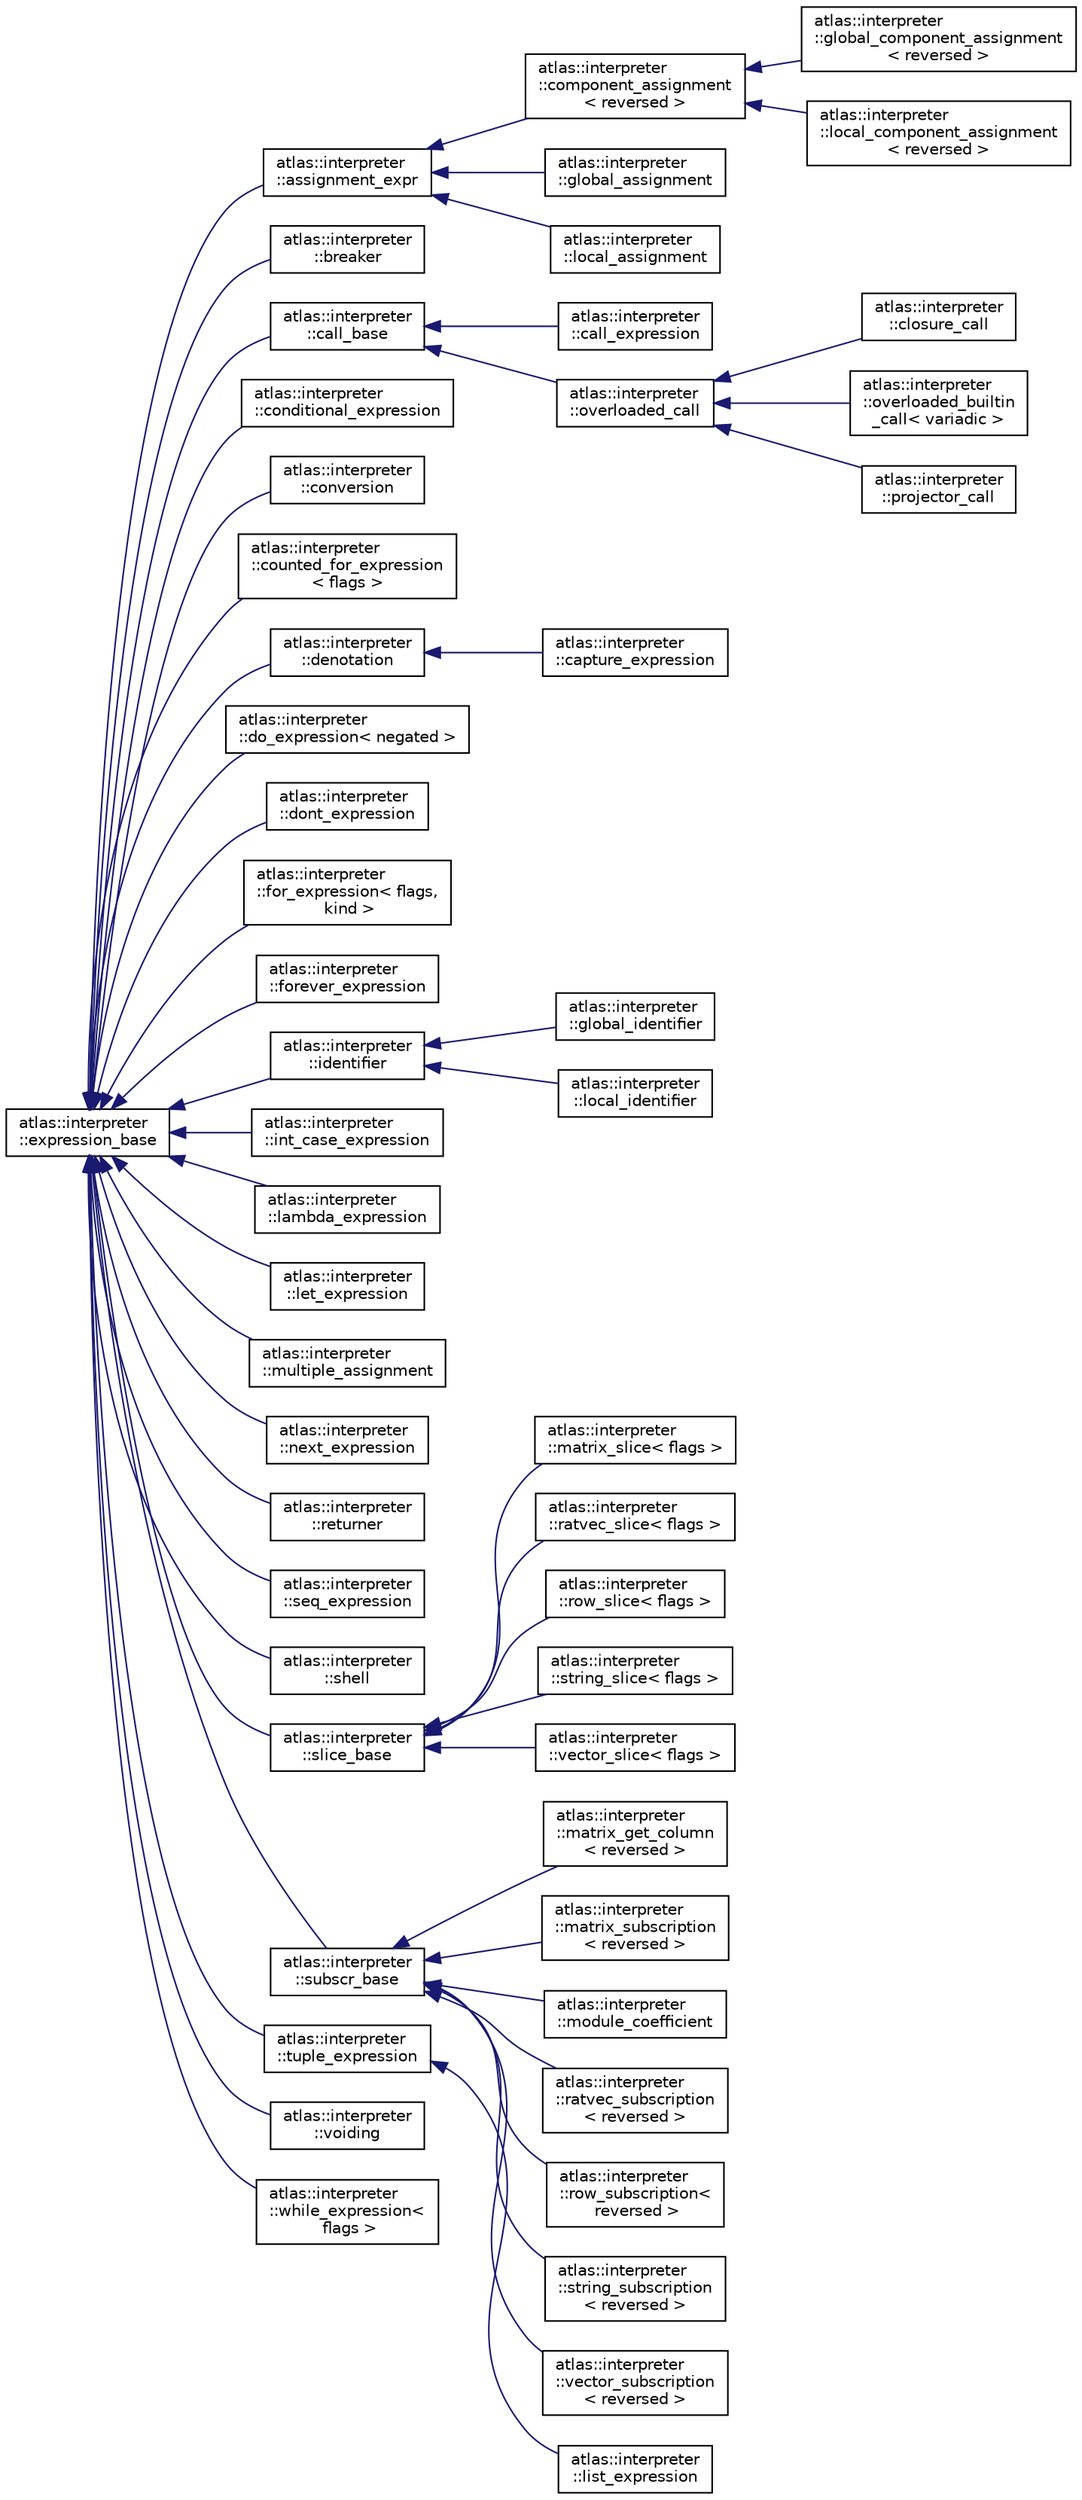 digraph "Graphical Class Hierarchy"
{
  edge [fontname="Helvetica",fontsize="10",labelfontname="Helvetica",labelfontsize="10"];
  node [fontname="Helvetica",fontsize="10",shape=record];
  rankdir="LR";
  Node1 [label="atlas::interpreter\l::expression_base",height=0.2,width=0.4,color="black", fillcolor="white", style="filled",URL="$structatlas_1_1interpreter_1_1expression__base.html"];
  Node1 -> Node2 [dir="back",color="midnightblue",fontsize="10",style="solid",fontname="Helvetica"];
  Node2 [label="atlas::interpreter\l::assignment_expr",height=0.2,width=0.4,color="black", fillcolor="white", style="filled",URL="$structatlas_1_1interpreter_1_1assignment__expr.html"];
  Node2 -> Node3 [dir="back",color="midnightblue",fontsize="10",style="solid",fontname="Helvetica"];
  Node3 [label="atlas::interpreter\l::component_assignment\l\< reversed \>",height=0.2,width=0.4,color="black", fillcolor="white", style="filled",URL="$structatlas_1_1interpreter_1_1component__assignment.html"];
  Node3 -> Node4 [dir="back",color="midnightblue",fontsize="10",style="solid",fontname="Helvetica"];
  Node4 [label="atlas::interpreter\l::global_component_assignment\l\< reversed \>",height=0.2,width=0.4,color="black", fillcolor="white", style="filled",URL="$classatlas_1_1interpreter_1_1global__component__assignment.html"];
  Node3 -> Node5 [dir="back",color="midnightblue",fontsize="10",style="solid",fontname="Helvetica"];
  Node5 [label="atlas::interpreter\l::local_component_assignment\l\< reversed \>",height=0.2,width=0.4,color="black", fillcolor="white", style="filled",URL="$classatlas_1_1interpreter_1_1local__component__assignment.html"];
  Node2 -> Node6 [dir="back",color="midnightblue",fontsize="10",style="solid",fontname="Helvetica"];
  Node6 [label="atlas::interpreter\l::global_assignment",height=0.2,width=0.4,color="black", fillcolor="white", style="filled",URL="$classatlas_1_1interpreter_1_1global__assignment.html"];
  Node2 -> Node7 [dir="back",color="midnightblue",fontsize="10",style="solid",fontname="Helvetica"];
  Node7 [label="atlas::interpreter\l::local_assignment",height=0.2,width=0.4,color="black", fillcolor="white", style="filled",URL="$classatlas_1_1interpreter_1_1local__assignment.html"];
  Node1 -> Node8 [dir="back",color="midnightblue",fontsize="10",style="solid",fontname="Helvetica"];
  Node8 [label="atlas::interpreter\l::breaker",height=0.2,width=0.4,color="black", fillcolor="white", style="filled",URL="$structatlas_1_1interpreter_1_1breaker.html"];
  Node1 -> Node9 [dir="back",color="midnightblue",fontsize="10",style="solid",fontname="Helvetica"];
  Node9 [label="atlas::interpreter\l::call_base",height=0.2,width=0.4,color="black", fillcolor="white", style="filled",URL="$structatlas_1_1interpreter_1_1call__base.html"];
  Node9 -> Node10 [dir="back",color="midnightblue",fontsize="10",style="solid",fontname="Helvetica"];
  Node10 [label="atlas::interpreter\l::call_expression",height=0.2,width=0.4,color="black", fillcolor="white", style="filled",URL="$structatlas_1_1interpreter_1_1call__expression.html"];
  Node9 -> Node11 [dir="back",color="midnightblue",fontsize="10",style="solid",fontname="Helvetica"];
  Node11 [label="atlas::interpreter\l::overloaded_call",height=0.2,width=0.4,color="black", fillcolor="white", style="filled",URL="$structatlas_1_1interpreter_1_1overloaded__call.html"];
  Node11 -> Node12 [dir="back",color="midnightblue",fontsize="10",style="solid",fontname="Helvetica"];
  Node12 [label="atlas::interpreter\l::closure_call",height=0.2,width=0.4,color="black", fillcolor="white", style="filled",URL="$structatlas_1_1interpreter_1_1closure__call.html"];
  Node11 -> Node13 [dir="back",color="midnightblue",fontsize="10",style="solid",fontname="Helvetica"];
  Node13 [label="atlas::interpreter\l::overloaded_builtin\l_call\< variadic \>",height=0.2,width=0.4,color="black", fillcolor="white", style="filled",URL="$structatlas_1_1interpreter_1_1overloaded__builtin__call.html"];
  Node11 -> Node14 [dir="back",color="midnightblue",fontsize="10",style="solid",fontname="Helvetica"];
  Node14 [label="atlas::interpreter\l::projector_call",height=0.2,width=0.4,color="black", fillcolor="white", style="filled",URL="$structatlas_1_1interpreter_1_1projector__call.html"];
  Node1 -> Node15 [dir="back",color="midnightblue",fontsize="10",style="solid",fontname="Helvetica"];
  Node15 [label="atlas::interpreter\l::conditional_expression",height=0.2,width=0.4,color="black", fillcolor="white", style="filled",URL="$structatlas_1_1interpreter_1_1conditional__expression.html"];
  Node1 -> Node16 [dir="back",color="midnightblue",fontsize="10",style="solid",fontname="Helvetica"];
  Node16 [label="atlas::interpreter\l::conversion",height=0.2,width=0.4,color="black", fillcolor="white", style="filled",URL="$classatlas_1_1interpreter_1_1conversion.html"];
  Node1 -> Node17 [dir="back",color="midnightblue",fontsize="10",style="solid",fontname="Helvetica"];
  Node17 [label="atlas::interpreter\l::counted_for_expression\l\< flags \>",height=0.2,width=0.4,color="black", fillcolor="white", style="filled",URL="$structatlas_1_1interpreter_1_1counted__for__expression.html"];
  Node1 -> Node18 [dir="back",color="midnightblue",fontsize="10",style="solid",fontname="Helvetica"];
  Node18 [label="atlas::interpreter\l::denotation",height=0.2,width=0.4,color="black", fillcolor="white", style="filled",URL="$structatlas_1_1interpreter_1_1denotation.html"];
  Node18 -> Node19 [dir="back",color="midnightblue",fontsize="10",style="solid",fontname="Helvetica"];
  Node19 [label="atlas::interpreter\l::capture_expression",height=0.2,width=0.4,color="black", fillcolor="white", style="filled",URL="$classatlas_1_1interpreter_1_1capture__expression.html"];
  Node1 -> Node20 [dir="back",color="midnightblue",fontsize="10",style="solid",fontname="Helvetica"];
  Node20 [label="atlas::interpreter\l::do_expression\< negated \>",height=0.2,width=0.4,color="black", fillcolor="white", style="filled",URL="$structatlas_1_1interpreter_1_1do__expression.html"];
  Node1 -> Node21 [dir="back",color="midnightblue",fontsize="10",style="solid",fontname="Helvetica"];
  Node21 [label="atlas::interpreter\l::dont_expression",height=0.2,width=0.4,color="black", fillcolor="white", style="filled",URL="$structatlas_1_1interpreter_1_1dont__expression.html"];
  Node1 -> Node22 [dir="back",color="midnightblue",fontsize="10",style="solid",fontname="Helvetica"];
  Node22 [label="atlas::interpreter\l::for_expression\< flags,\l kind \>",height=0.2,width=0.4,color="black", fillcolor="white", style="filled",URL="$structatlas_1_1interpreter_1_1for__expression.html"];
  Node1 -> Node23 [dir="back",color="midnightblue",fontsize="10",style="solid",fontname="Helvetica"];
  Node23 [label="atlas::interpreter\l::forever_expression",height=0.2,width=0.4,color="black", fillcolor="white", style="filled",URL="$structatlas_1_1interpreter_1_1forever__expression.html"];
  Node1 -> Node24 [dir="back",color="midnightblue",fontsize="10",style="solid",fontname="Helvetica"];
  Node24 [label="atlas::interpreter\l::identifier",height=0.2,width=0.4,color="black", fillcolor="white", style="filled",URL="$structatlas_1_1interpreter_1_1identifier.html"];
  Node24 -> Node25 [dir="back",color="midnightblue",fontsize="10",style="solid",fontname="Helvetica"];
  Node25 [label="atlas::interpreter\l::global_identifier",height=0.2,width=0.4,color="black", fillcolor="white", style="filled",URL="$classatlas_1_1interpreter_1_1global__identifier.html"];
  Node24 -> Node26 [dir="back",color="midnightblue",fontsize="10",style="solid",fontname="Helvetica"];
  Node26 [label="atlas::interpreter\l::local_identifier",height=0.2,width=0.4,color="black", fillcolor="white", style="filled",URL="$classatlas_1_1interpreter_1_1local__identifier.html"];
  Node1 -> Node27 [dir="back",color="midnightblue",fontsize="10",style="solid",fontname="Helvetica"];
  Node27 [label="atlas::interpreter\l::int_case_expression",height=0.2,width=0.4,color="black", fillcolor="white", style="filled",URL="$structatlas_1_1interpreter_1_1int__case__expression.html"];
  Node1 -> Node28 [dir="back",color="midnightblue",fontsize="10",style="solid",fontname="Helvetica"];
  Node28 [label="atlas::interpreter\l::lambda_expression",height=0.2,width=0.4,color="black", fillcolor="white", style="filled",URL="$structatlas_1_1interpreter_1_1lambda__expression.html"];
  Node1 -> Node29 [dir="back",color="midnightblue",fontsize="10",style="solid",fontname="Helvetica"];
  Node29 [label="atlas::interpreter\l::let_expression",height=0.2,width=0.4,color="black", fillcolor="white", style="filled",URL="$structatlas_1_1interpreter_1_1let__expression.html"];
  Node1 -> Node30 [dir="back",color="midnightblue",fontsize="10",style="solid",fontname="Helvetica"];
  Node30 [label="atlas::interpreter\l::multiple_assignment",height=0.2,width=0.4,color="black", fillcolor="white", style="filled",URL="$classatlas_1_1interpreter_1_1multiple__assignment.html"];
  Node1 -> Node31 [dir="back",color="midnightblue",fontsize="10",style="solid",fontname="Helvetica"];
  Node31 [label="atlas::interpreter\l::next_expression",height=0.2,width=0.4,color="black", fillcolor="white", style="filled",URL="$structatlas_1_1interpreter_1_1next__expression.html"];
  Node1 -> Node32 [dir="back",color="midnightblue",fontsize="10",style="solid",fontname="Helvetica"];
  Node32 [label="atlas::interpreter\l::returner",height=0.2,width=0.4,color="black", fillcolor="white", style="filled",URL="$structatlas_1_1interpreter_1_1returner.html"];
  Node1 -> Node33 [dir="back",color="midnightblue",fontsize="10",style="solid",fontname="Helvetica"];
  Node33 [label="atlas::interpreter\l::seq_expression",height=0.2,width=0.4,color="black", fillcolor="white", style="filled",URL="$structatlas_1_1interpreter_1_1seq__expression.html"];
  Node1 -> Node34 [dir="back",color="midnightblue",fontsize="10",style="solid",fontname="Helvetica"];
  Node34 [label="atlas::interpreter\l::shell",height=0.2,width=0.4,color="black", fillcolor="white", style="filled",URL="$structatlas_1_1interpreter_1_1shell.html"];
  Node1 -> Node35 [dir="back",color="midnightblue",fontsize="10",style="solid",fontname="Helvetica"];
  Node35 [label="atlas::interpreter\l::slice_base",height=0.2,width=0.4,color="black", fillcolor="white", style="filled",URL="$structatlas_1_1interpreter_1_1slice__base.html"];
  Node35 -> Node36 [dir="back",color="midnightblue",fontsize="10",style="solid",fontname="Helvetica"];
  Node36 [label="atlas::interpreter\l::matrix_slice\< flags \>",height=0.2,width=0.4,color="black", fillcolor="white", style="filled",URL="$structatlas_1_1interpreter_1_1matrix__slice.html"];
  Node35 -> Node37 [dir="back",color="midnightblue",fontsize="10",style="solid",fontname="Helvetica"];
  Node37 [label="atlas::interpreter\l::ratvec_slice\< flags \>",height=0.2,width=0.4,color="black", fillcolor="white", style="filled",URL="$structatlas_1_1interpreter_1_1ratvec__slice.html"];
  Node35 -> Node38 [dir="back",color="midnightblue",fontsize="10",style="solid",fontname="Helvetica"];
  Node38 [label="atlas::interpreter\l::row_slice\< flags \>",height=0.2,width=0.4,color="black", fillcolor="white", style="filled",URL="$structatlas_1_1interpreter_1_1row__slice.html"];
  Node35 -> Node39 [dir="back",color="midnightblue",fontsize="10",style="solid",fontname="Helvetica"];
  Node39 [label="atlas::interpreter\l::string_slice\< flags \>",height=0.2,width=0.4,color="black", fillcolor="white", style="filled",URL="$structatlas_1_1interpreter_1_1string__slice.html"];
  Node35 -> Node40 [dir="back",color="midnightblue",fontsize="10",style="solid",fontname="Helvetica"];
  Node40 [label="atlas::interpreter\l::vector_slice\< flags \>",height=0.2,width=0.4,color="black", fillcolor="white", style="filled",URL="$structatlas_1_1interpreter_1_1vector__slice.html"];
  Node1 -> Node41 [dir="back",color="midnightblue",fontsize="10",style="solid",fontname="Helvetica"];
  Node41 [label="atlas::interpreter\l::subscr_base",height=0.2,width=0.4,color="black", fillcolor="white", style="filled",URL="$structatlas_1_1interpreter_1_1subscr__base.html"];
  Node41 -> Node42 [dir="back",color="midnightblue",fontsize="10",style="solid",fontname="Helvetica"];
  Node42 [label="atlas::interpreter\l::matrix_get_column\l\< reversed \>",height=0.2,width=0.4,color="black", fillcolor="white", style="filled",URL="$structatlas_1_1interpreter_1_1matrix__get__column.html"];
  Node41 -> Node43 [dir="back",color="midnightblue",fontsize="10",style="solid",fontname="Helvetica"];
  Node43 [label="atlas::interpreter\l::matrix_subscription\l\< reversed \>",height=0.2,width=0.4,color="black", fillcolor="white", style="filled",URL="$structatlas_1_1interpreter_1_1matrix__subscription.html"];
  Node41 -> Node44 [dir="back",color="midnightblue",fontsize="10",style="solid",fontname="Helvetica"];
  Node44 [label="atlas::interpreter\l::module_coefficient",height=0.2,width=0.4,color="black", fillcolor="white", style="filled",URL="$structatlas_1_1interpreter_1_1module__coefficient.html"];
  Node41 -> Node45 [dir="back",color="midnightblue",fontsize="10",style="solid",fontname="Helvetica"];
  Node45 [label="atlas::interpreter\l::ratvec_subscription\l\< reversed \>",height=0.2,width=0.4,color="black", fillcolor="white", style="filled",URL="$structatlas_1_1interpreter_1_1ratvec__subscription.html"];
  Node41 -> Node46 [dir="back",color="midnightblue",fontsize="10",style="solid",fontname="Helvetica"];
  Node46 [label="atlas::interpreter\l::row_subscription\<\l reversed \>",height=0.2,width=0.4,color="black", fillcolor="white", style="filled",URL="$structatlas_1_1interpreter_1_1row__subscription.html"];
  Node41 -> Node47 [dir="back",color="midnightblue",fontsize="10",style="solid",fontname="Helvetica"];
  Node47 [label="atlas::interpreter\l::string_subscription\l\< reversed \>",height=0.2,width=0.4,color="black", fillcolor="white", style="filled",URL="$structatlas_1_1interpreter_1_1string__subscription.html"];
  Node41 -> Node48 [dir="back",color="midnightblue",fontsize="10",style="solid",fontname="Helvetica"];
  Node48 [label="atlas::interpreter\l::vector_subscription\l\< reversed \>",height=0.2,width=0.4,color="black", fillcolor="white", style="filled",URL="$structatlas_1_1interpreter_1_1vector__subscription.html"];
  Node1 -> Node49 [dir="back",color="midnightblue",fontsize="10",style="solid",fontname="Helvetica"];
  Node49 [label="atlas::interpreter\l::tuple_expression",height=0.2,width=0.4,color="black", fillcolor="white", style="filled",URL="$structatlas_1_1interpreter_1_1tuple__expression.html"];
  Node49 -> Node50 [dir="back",color="midnightblue",fontsize="10",style="solid",fontname="Helvetica"];
  Node50 [label="atlas::interpreter\l::list_expression",height=0.2,width=0.4,color="black", fillcolor="white", style="filled",URL="$structatlas_1_1interpreter_1_1list__expression.html"];
  Node1 -> Node51 [dir="back",color="midnightblue",fontsize="10",style="solid",fontname="Helvetica"];
  Node51 [label="atlas::interpreter\l::voiding",height=0.2,width=0.4,color="black", fillcolor="white", style="filled",URL="$classatlas_1_1interpreter_1_1voiding.html"];
  Node1 -> Node52 [dir="back",color="midnightblue",fontsize="10",style="solid",fontname="Helvetica"];
  Node52 [label="atlas::interpreter\l::while_expression\<\l flags \>",height=0.2,width=0.4,color="black", fillcolor="white", style="filled",URL="$structatlas_1_1interpreter_1_1while__expression.html"];
}
